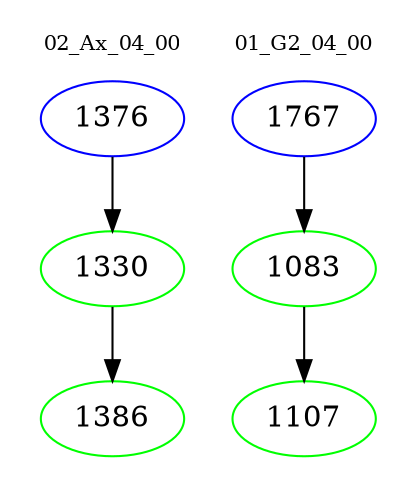 digraph{
subgraph cluster_0 {
color = white
label = "02_Ax_04_00";
fontsize=10;
T0_1376 [label="1376", color="blue"]
T0_1376 -> T0_1330 [color="black"]
T0_1330 [label="1330", color="green"]
T0_1330 -> T0_1386 [color="black"]
T0_1386 [label="1386", color="green"]
}
subgraph cluster_1 {
color = white
label = "01_G2_04_00";
fontsize=10;
T1_1767 [label="1767", color="blue"]
T1_1767 -> T1_1083 [color="black"]
T1_1083 [label="1083", color="green"]
T1_1083 -> T1_1107 [color="black"]
T1_1107 [label="1107", color="green"]
}
}
